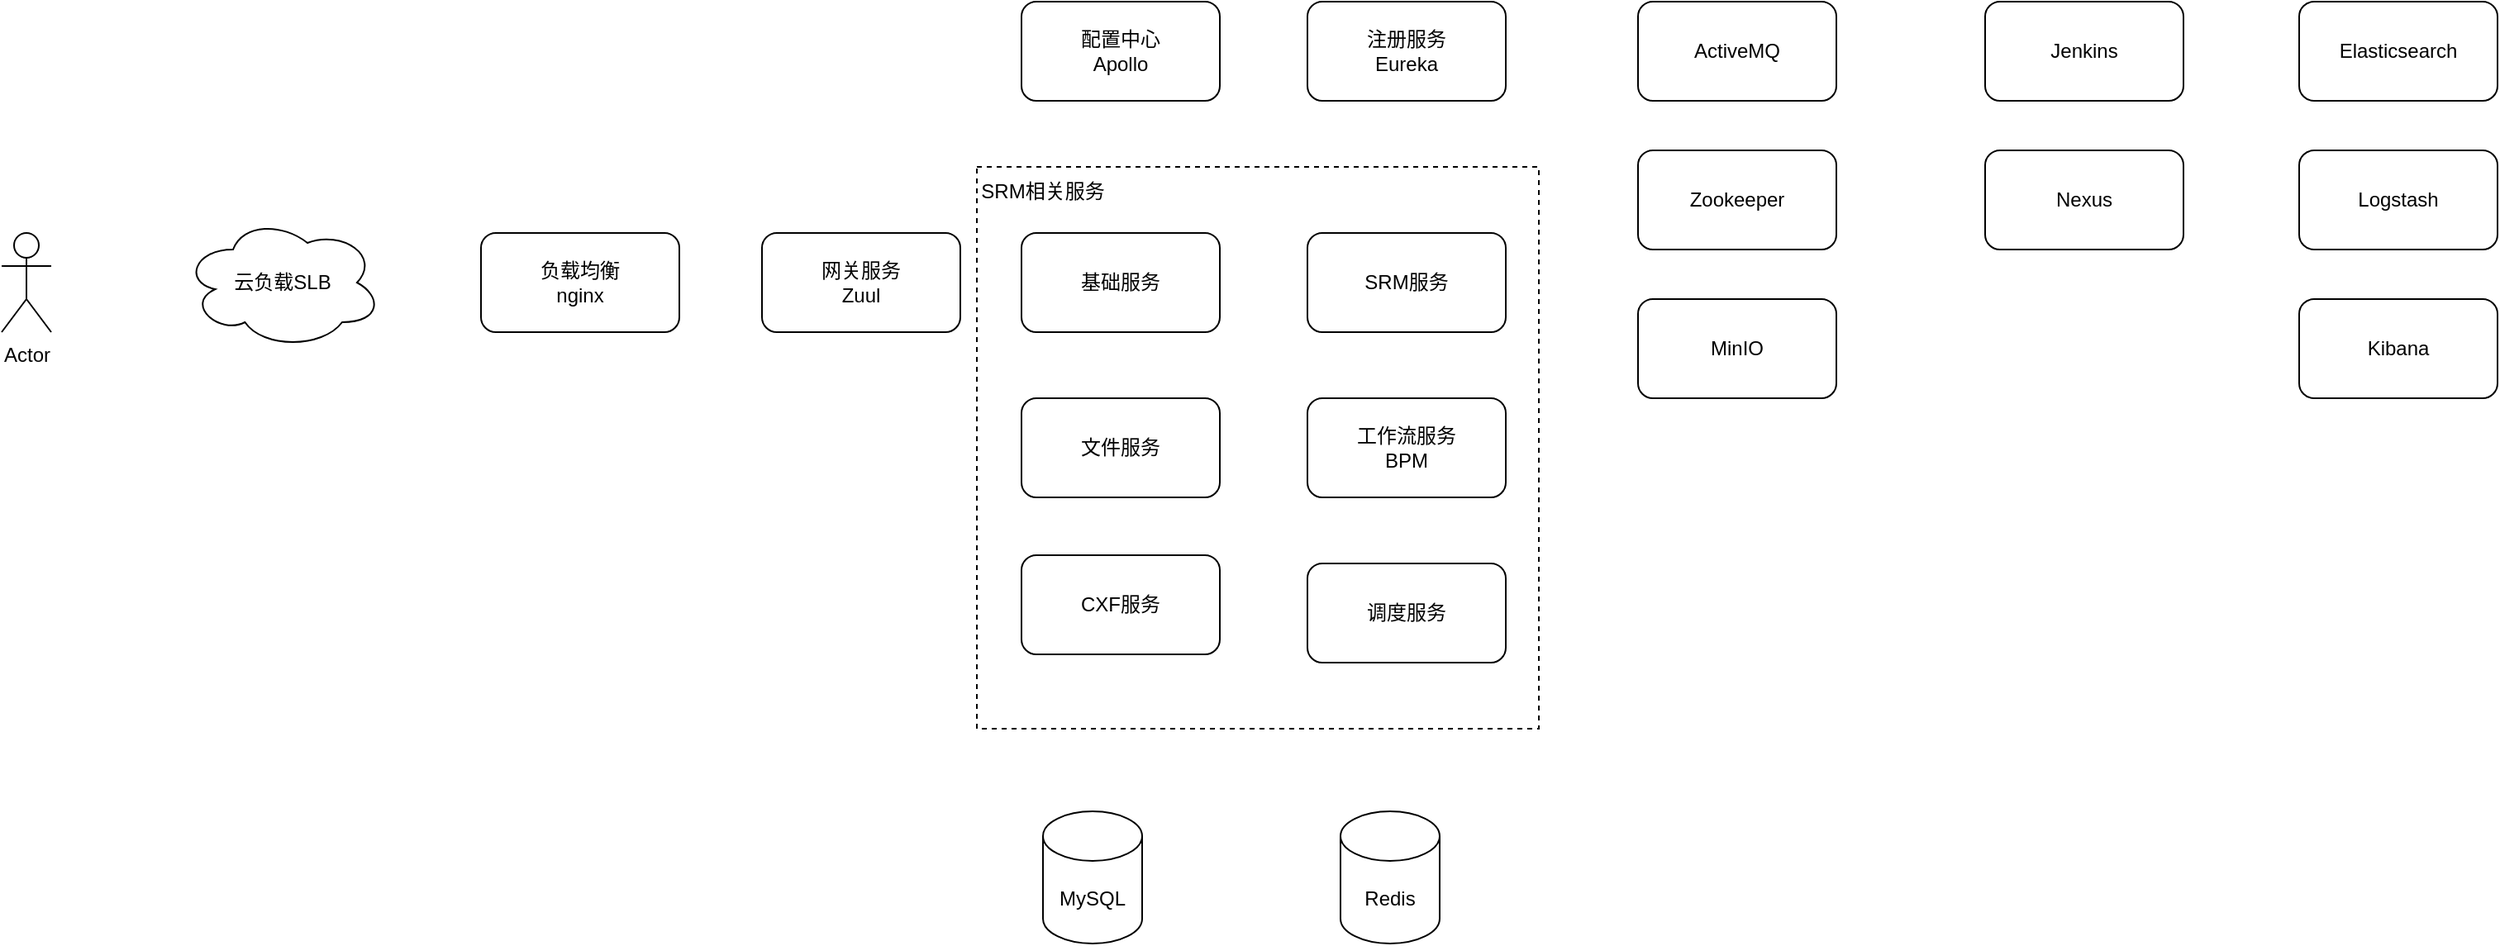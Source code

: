 <mxfile version="21.3.5" type="github">
  <diagram name="Page-1" id="Rzy3eBNsuHiDP5stUY4O">
    <mxGraphModel dx="1242" dy="869" grid="1" gridSize="10" guides="1" tooltips="1" connect="1" arrows="1" fold="1" page="1" pageScale="1" pageWidth="827" pageHeight="1169" math="0" shadow="0">
      <root>
        <mxCell id="0" />
        <mxCell id="1" parent="0" />
        <mxCell id="tfed08BJXmWeT6Q3c6Ae-26" value="" style="whiteSpace=wrap;html=1;aspect=fixed;dashed=1;" vertex="1" parent="1">
          <mxGeometry x="800" y="290" width="340" height="340" as="geometry" />
        </mxCell>
        <mxCell id="tfed08BJXmWeT6Q3c6Ae-1" value="Actor" style="shape=umlActor;verticalLabelPosition=bottom;verticalAlign=top;html=1;outlineConnect=0;" vertex="1" parent="1">
          <mxGeometry x="210" y="330" width="30" height="60" as="geometry" />
        </mxCell>
        <mxCell id="tfed08BJXmWeT6Q3c6Ae-3" value="负载均衡&lt;br&gt;nginx" style="rounded=1;whiteSpace=wrap;html=1;" vertex="1" parent="1">
          <mxGeometry x="500" y="330" width="120" height="60" as="geometry" />
        </mxCell>
        <mxCell id="tfed08BJXmWeT6Q3c6Ae-4" value="云负载SLB" style="ellipse;shape=cloud;whiteSpace=wrap;html=1;" vertex="1" parent="1">
          <mxGeometry x="320" y="320" width="120" height="80" as="geometry" />
        </mxCell>
        <mxCell id="tfed08BJXmWeT6Q3c6Ae-5" value="网关服务&lt;br&gt;Zuul" style="rounded=1;whiteSpace=wrap;html=1;" vertex="1" parent="1">
          <mxGeometry x="670" y="330" width="120" height="60" as="geometry" />
        </mxCell>
        <mxCell id="tfed08BJXmWeT6Q3c6Ae-6" value="注册服务&lt;br&gt;Eureka" style="rounded=1;whiteSpace=wrap;html=1;" vertex="1" parent="1">
          <mxGeometry x="1000" y="190" width="120" height="60" as="geometry" />
        </mxCell>
        <mxCell id="tfed08BJXmWeT6Q3c6Ae-7" value="配置中心&lt;br&gt;Apollo" style="rounded=1;whiteSpace=wrap;html=1;" vertex="1" parent="1">
          <mxGeometry x="827" y="190" width="120" height="60" as="geometry" />
        </mxCell>
        <mxCell id="tfed08BJXmWeT6Q3c6Ae-8" value="Redis" style="shape=cylinder3;whiteSpace=wrap;html=1;boundedLbl=1;backgroundOutline=1;size=15;" vertex="1" parent="1">
          <mxGeometry x="1020" y="680" width="60" height="80" as="geometry" />
        </mxCell>
        <mxCell id="tfed08BJXmWeT6Q3c6Ae-9" value="MySQL" style="shape=cylinder3;whiteSpace=wrap;html=1;boundedLbl=1;backgroundOutline=1;size=15;" vertex="1" parent="1">
          <mxGeometry x="840" y="680" width="60" height="80" as="geometry" />
        </mxCell>
        <mxCell id="tfed08BJXmWeT6Q3c6Ae-10" value="基础服务" style="rounded=1;whiteSpace=wrap;html=1;" vertex="1" parent="1">
          <mxGeometry x="827" y="330" width="120" height="60" as="geometry" />
        </mxCell>
        <mxCell id="tfed08BJXmWeT6Q3c6Ae-11" value="文件服务" style="rounded=1;whiteSpace=wrap;html=1;" vertex="1" parent="1">
          <mxGeometry x="827" y="430" width="120" height="60" as="geometry" />
        </mxCell>
        <mxCell id="tfed08BJXmWeT6Q3c6Ae-12" value="CXF服务" style="rounded=1;whiteSpace=wrap;html=1;" vertex="1" parent="1">
          <mxGeometry x="827" y="525" width="120" height="60" as="geometry" />
        </mxCell>
        <mxCell id="tfed08BJXmWeT6Q3c6Ae-14" value="SRM服务" style="rounded=1;whiteSpace=wrap;html=1;" vertex="1" parent="1">
          <mxGeometry x="1000" y="330" width="120" height="60" as="geometry" />
        </mxCell>
        <mxCell id="tfed08BJXmWeT6Q3c6Ae-15" value="工作流服务&lt;br&gt;BPM" style="rounded=1;whiteSpace=wrap;html=1;" vertex="1" parent="1">
          <mxGeometry x="1000" y="430" width="120" height="60" as="geometry" />
        </mxCell>
        <mxCell id="tfed08BJXmWeT6Q3c6Ae-16" value="调度服务" style="rounded=1;whiteSpace=wrap;html=1;" vertex="1" parent="1">
          <mxGeometry x="1000" y="530" width="120" height="60" as="geometry" />
        </mxCell>
        <mxCell id="tfed08BJXmWeT6Q3c6Ae-17" value="ActiveMQ" style="rounded=1;whiteSpace=wrap;html=1;" vertex="1" parent="1">
          <mxGeometry x="1200" y="190" width="120" height="60" as="geometry" />
        </mxCell>
        <mxCell id="tfed08BJXmWeT6Q3c6Ae-18" value="Zookeeper" style="rounded=1;whiteSpace=wrap;html=1;" vertex="1" parent="1">
          <mxGeometry x="1200" y="280" width="120" height="60" as="geometry" />
        </mxCell>
        <mxCell id="tfed08BJXmWeT6Q3c6Ae-19" value="MinIO" style="rounded=1;whiteSpace=wrap;html=1;" vertex="1" parent="1">
          <mxGeometry x="1200" y="370" width="120" height="60" as="geometry" />
        </mxCell>
        <mxCell id="tfed08BJXmWeT6Q3c6Ae-20" value="Nexus" style="rounded=1;whiteSpace=wrap;html=1;" vertex="1" parent="1">
          <mxGeometry x="1410" y="280" width="120" height="60" as="geometry" />
        </mxCell>
        <mxCell id="tfed08BJXmWeT6Q3c6Ae-21" value="Jenkins" style="rounded=1;whiteSpace=wrap;html=1;" vertex="1" parent="1">
          <mxGeometry x="1410" y="190" width="120" height="60" as="geometry" />
        </mxCell>
        <mxCell id="tfed08BJXmWeT6Q3c6Ae-22" value="Elasticsearch" style="rounded=1;whiteSpace=wrap;html=1;" vertex="1" parent="1">
          <mxGeometry x="1600" y="190" width="120" height="60" as="geometry" />
        </mxCell>
        <mxCell id="tfed08BJXmWeT6Q3c6Ae-23" value="Logstash" style="rounded=1;whiteSpace=wrap;html=1;" vertex="1" parent="1">
          <mxGeometry x="1600" y="280" width="120" height="60" as="geometry" />
        </mxCell>
        <mxCell id="tfed08BJXmWeT6Q3c6Ae-24" value="Kibana" style="rounded=1;whiteSpace=wrap;html=1;" vertex="1" parent="1">
          <mxGeometry x="1600" y="370" width="120" height="60" as="geometry" />
        </mxCell>
        <mxCell id="tfed08BJXmWeT6Q3c6Ae-25" style="edgeStyle=orthogonalEdgeStyle;rounded=0;orthogonalLoop=1;jettySize=auto;html=1;exitX=0.5;exitY=1;exitDx=0;exitDy=0;" edge="1" parent="1" source="tfed08BJXmWeT6Q3c6Ae-24" target="tfed08BJXmWeT6Q3c6Ae-24">
          <mxGeometry relative="1" as="geometry" />
        </mxCell>
        <mxCell id="tfed08BJXmWeT6Q3c6Ae-27" value="SRM相关服务" style="text;html=1;strokeColor=none;fillColor=none;align=center;verticalAlign=middle;whiteSpace=wrap;rounded=0;" vertex="1" parent="1">
          <mxGeometry x="800" y="290" width="80" height="30" as="geometry" />
        </mxCell>
      </root>
    </mxGraphModel>
  </diagram>
</mxfile>
